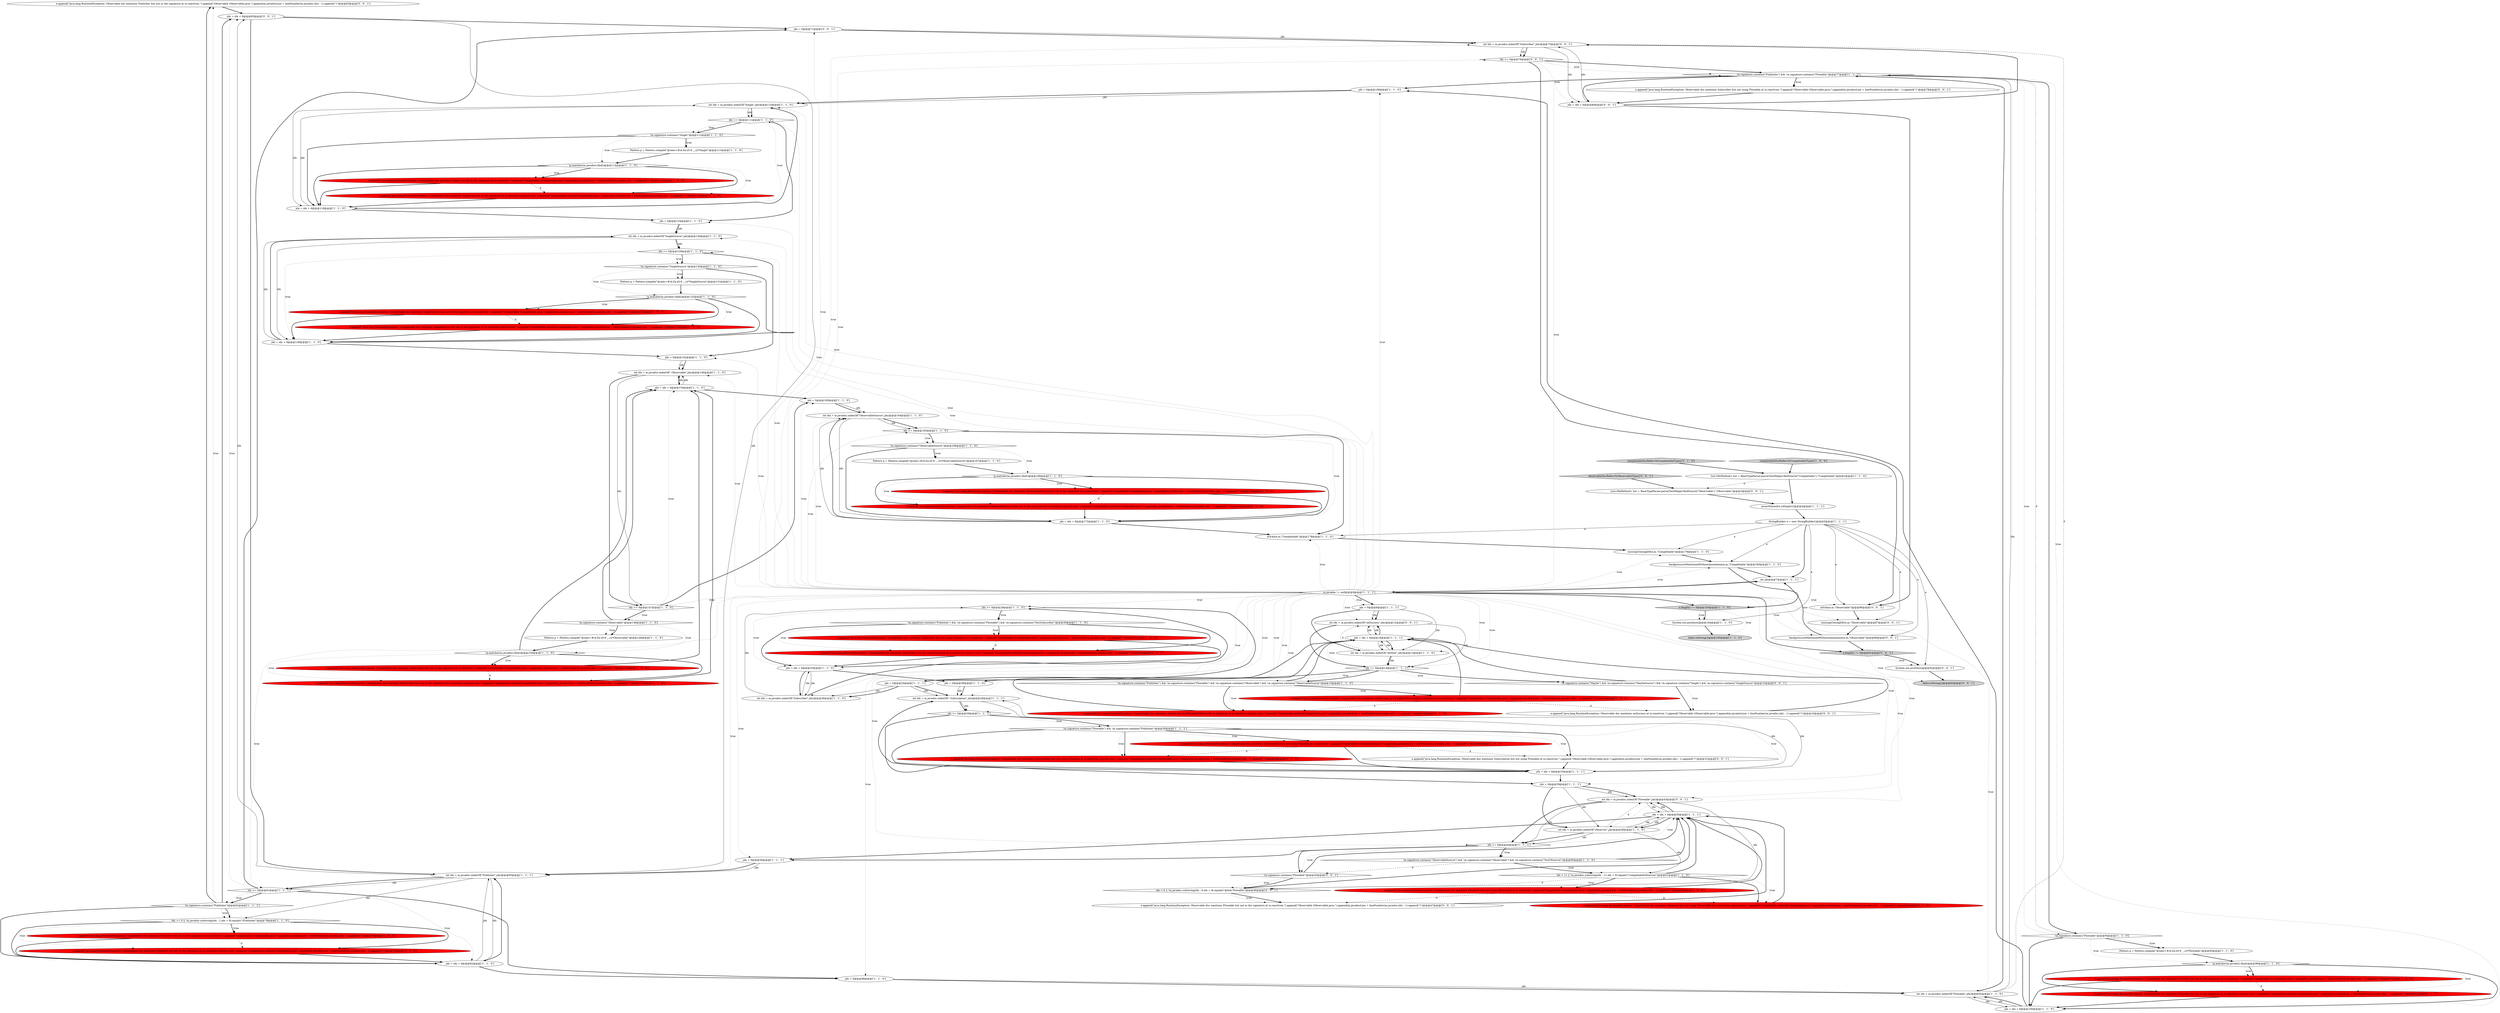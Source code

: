 digraph {
114 [style = filled, label = "e.append(\"java.lang.RuntimeException: Observable doc mentions Publisher but not in the signature at io.reactivex.\").append(\"Observable (Observable.java:\").append(m.javadocLine + lineNumber(m.javadoc,idx) - 1).append(\")\")@@@63@@@['0', '0', '1']", fillcolor = white, shape = ellipse image = "AAA0AAABBB3BBB"];
49 [style = filled, label = "int idx = m.javadoc.indexOf(\"SingleSource\",jdx)@@@128@@@['1', '1', '0']", fillcolor = white, shape = ellipse image = "AAA0AAABBB1BBB"];
40 [style = filled, label = "idx >= 0@@@111@@@['1', '1', '0']", fillcolor = white, shape = diamond image = "AAA0AAABBB1BBB"];
65 [style = filled, label = "missingClosingDD(e,m,\"Completable\")@@@179@@@['1', '1', '0']", fillcolor = white, shape = ellipse image = "AAA0AAABBB1BBB"];
79 [style = filled, label = "StringBuilder e = new StringBuilder()@@@5@@@['1', '1', '1']", fillcolor = white, shape = ellipse image = "AAA0AAABBB1BBB"];
63 [style = filled, label = "e.append(\"java.lang.RuntimeException: Completable doc mentions ObservableSource but not in the signature at io.reactivex.\").append(\"Completable (Completable.java:\").append(m.javadocLine + lineNumber(m.javadoc,idx) - 1).append(\")\")@@@169@@@['1', '0', '0']", fillcolor = red, shape = ellipse image = "AAA1AAABBB1BBB"];
62 [style = filled, label = "Pattern p = Pattern.compile(\"@see\s+#(A-Za-z0-9 _.,()(*Single\")@@@113@@@['1', '1', '0']", fillcolor = white, shape = ellipse image = "AAA0AAABBB1BBB"];
61 [style = filled, label = "jdx = 0@@@56@@@['1', '1', '1']", fillcolor = white, shape = ellipse image = "AAA0AAABBB1BBB"];
21 [style = filled, label = "e.append(\"java.lang.RuntimeException: Completable doc mentions Flowable but not in the signature at io.reactivex.\").append(\"Completable (Completable.java:\").append(m.javadocLine + lineNumber(m.javadoc,idx) - 1).append(\")\")@@@97@@@['1', '0', '0']", fillcolor = red, shape = ellipse image = "AAA1AAABBB1BBB"];
44 [style = filled, label = "idx >= 0@@@165@@@['1', '1', '0']", fillcolor = white, shape = diamond image = "AAA0AAABBB1BBB"];
68 [style = filled, label = "jdx = idx + 6@@@33@@@['1', '1', '1']", fillcolor = white, shape = ellipse image = "AAA0AAABBB1BBB"];
83 [style = filled, label = "int idx = m.javadoc.indexOf(\"Single\",jdx)@@@110@@@['1', '1', '0']", fillcolor = white, shape = ellipse image = "AAA0AAABBB1BBB"];
116 [style = filled, label = "List<RxMethod> list = BaseTypeParser.parse(TestHelper.findSource(\"Observable\"),\"Observable\")@@@3@@@['0', '0', '1']", fillcolor = white, shape = ellipse image = "AAA0AAABBB3BBB"];
85 [style = filled, label = "e.append(\"java.lang.RuntimeException: Completable doc mentions Subscription but not using Flowable at io.reactivex.rxjava3.core.\").append(\"Completable.method(Completable.java:\").append(m.javadocLine + lineNumber(m.javadoc,idx) - 1).append(\")\")@@@46@@@['0', '1', '0']", fillcolor = red, shape = ellipse image = "AAA1AAABBB2BBB"];
77 [style = filled, label = "!p.matcher(m.javadoc).find()@@@132@@@['1', '1', '0']", fillcolor = white, shape = diamond image = "AAA0AAABBB1BBB"];
94 [style = filled, label = "e.append(\"java.lang.RuntimeException: Completable doc mentions SingleSource but not in the signature at io.reactivex.rxjava3.core.\").append(\"Completable.method(Completable.java:\").append(m.javadocLine + lineNumber(m.javadoc,idx) - 1).append(\")\")@@@133@@@['0', '1', '0']", fillcolor = red, shape = ellipse image = "AAA1AAABBB2BBB"];
71 [style = filled, label = "jdx = idx + 6@@@18@@@['1', '1', '1']", fillcolor = white, shape = ellipse image = "AAA0AAABBB1BBB"];
20 [style = filled, label = "Pattern p = Pattern.compile(\"@see\s+#(A-Za-z0-9 _.,()(*Flowable\")@@@95@@@['1', '1', '0']", fillcolor = white, shape = ellipse image = "AAA0AAABBB1BBB"];
66 [style = filled, label = "e.append(\"java.lang.RuntimeException: Completable doc mentions Single but not in the signature at io.reactivex.\").append(\"Completable (Completable.java:\").append(m.javadocLine + lineNumber(m.javadoc,idx) - 1).append(\")\")@@@115@@@['1', '0', '0']", fillcolor = red, shape = ellipse image = "AAA1AAABBB1BBB"];
99 [style = filled, label = "missingClosingDD(e,m,\"Observable\")@@@87@@@['0', '0', '1']", fillcolor = white, shape = ellipse image = "AAA0AAABBB3BBB"];
34 [style = filled, label = "idx < 11 || !m.javadoc.substring(idx - 11,idx + 8).equals(\"CompletableObserver\")@@@61@@@['1', '1', '0']", fillcolor = white, shape = diamond image = "AAA0AAABBB1BBB"];
29 [style = filled, label = "!m.signature.contains(\"Publisher\") && !m.signature.contains(\"Flowable\")@@@77@@@['1', '1', '1']", fillcolor = white, shape = diamond image = "AAA0AAABBB1BBB"];
100 [style = filled, label = "int idx = m.javadoc.indexOf(\"Subscriber\",jdx)@@@75@@@['0', '0', '1']", fillcolor = white, shape = ellipse image = "AAA0AAABBB3BBB"];
104 [style = filled, label = "jdx = idx + 6@@@65@@@['0', '0', '1']", fillcolor = white, shape = ellipse image = "AAA0AAABBB3BBB"];
111 [style = filled, label = "int idx = m.javadoc.indexOf(\"onSuccess\",jdx)@@@13@@@['0', '0', '1']", fillcolor = white, shape = ellipse image = "AAA0AAABBB3BBB"];
91 [style = filled, label = "e.append(\"java.lang.RuntimeException: Completable doc mentions ObservableSource but not in the signature at io.reactivex.rxjava3.core.\").append(\"Completable.method(Completable.java:\").append(m.javadocLine + lineNumber(m.javadoc,idx) - 1).append(\")\")@@@169@@@['0', '1', '0']", fillcolor = red, shape = ellipse image = "AAA1AAABBB2BBB"];
11 [style = filled, label = "e.append(\"java.lang.RuntimeException: Completable doc mentions Observer but not using Observable at io.reactivex.\").append(\"Completable (Completable.java:\").append(m.javadocLine + lineNumber(m.javadoc,idx) - 1).append(\")\")@@@62@@@['1', '0', '0']", fillcolor = red, shape = ellipse image = "AAA1AAABBB1BBB"];
103 [style = filled, label = "!m.signature.contains(\"Flowable\")@@@45@@@['0', '0', '1']", fillcolor = white, shape = diamond image = "AAA0AAABBB3BBB"];
45 [style = filled, label = "System.out.println(e)@@@184@@@['1', '1', '0']", fillcolor = white, shape = ellipse image = "AAA0AAABBB1BBB"];
60 [style = filled, label = "!p.matcher(m.javadoc).find()@@@96@@@['1', '1', '0']", fillcolor = white, shape = diamond image = "AAA0AAABBB1BBB"];
59 [style = filled, label = "jdx = idx + 6@@@50@@@['1', '1', '1']", fillcolor = white, shape = ellipse image = "AAA0AAABBB1BBB"];
58 [style = filled, label = "jdx = idx + 6@@@154@@@['1', '1', '0']", fillcolor = white, shape = ellipse image = "AAA0AAABBB1BBB"];
47 [style = filled, label = "assertFalse(list.isEmpty())@@@4@@@['1', '1', '1']", fillcolor = white, shape = ellipse image = "AAA0AAABBB1BBB"];
98 [style = filled, label = "int idx = m.javadoc.indexOf(\"Flowable\",jdx)@@@43@@@['0', '0', '1']", fillcolor = white, shape = ellipse image = "AAA0AAABBB3BBB"];
105 [style = filled, label = "!m.signature.contains(\"Maybe\") && !m.signature.contains(\"MaybeSource\") && !m.signature.contains(\"Single\") && !m.signature.contains(\"SingleSource\")@@@15@@@['0', '0', '1']", fillcolor = white, shape = diamond image = "AAA0AAABBB3BBB"];
30 [style = filled, label = "!m.signature.contains(\"ObservableSource\")@@@166@@@['1', '1', '0']", fillcolor = white, shape = diamond image = "AAA0AAABBB1BBB"];
31 [style = filled, label = "!m.signature.contains(\"ObservableSource\") && !m.signature.contains(\"Observable\") && !m.signature.contains(\"TestObserver\")@@@60@@@['1', '1', '0']", fillcolor = white, shape = diamond image = "AAA0AAABBB1BBB"];
25 [style = filled, label = "jdx = 0@@@106@@@['1', '1', '0']", fillcolor = white, shape = ellipse image = "AAA0AAABBB1BBB"];
89 [style = filled, label = "completableDocRefersToCompletableTypes['0', '1', '0']", fillcolor = lightgray, shape = diamond image = "AAA0AAABBB2BBB"];
9 [style = filled, label = "jdx = idx + 6@@@172@@@['1', '1', '0']", fillcolor = white, shape = ellipse image = "AAA0AAABBB1BBB"];
43 [style = filled, label = "int idx = m.javadoc.indexOf(\"Subscriber\",jdx)@@@28@@@['1', '1', '0']", fillcolor = white, shape = ellipse image = "AAA0AAABBB1BBB"];
1 [style = filled, label = "idx == 0 || !m.javadoc.substring(idx - 1,idx + 9).equals(\"(Publisher\")@@@78@@@['1', '1', '0']", fillcolor = white, shape = diamond image = "AAA0AAABBB1BBB"];
69 [style = filled, label = "m.javadoc != null@@@8@@@['1', '1', '1']", fillcolor = white, shape = diamond image = "AAA0AAABBB1BBB"];
15 [style = filled, label = "idx >= 0@@@14@@@['1', '1', '1']", fillcolor = white, shape = diamond image = "AAA0AAABBB1BBB"];
80 [style = filled, label = "int jdx@@@7@@@['1', '1', '1']", fillcolor = white, shape = ellipse image = "AAA0AAABBB1BBB"];
56 [style = filled, label = "!m.signature.contains(\"Flowable\")@@@94@@@['1', '1', '0']", fillcolor = white, shape = diamond image = "AAA0AAABBB1BBB"];
112 [style = filled, label = "idx >= 0@@@76@@@['0', '0', '1']", fillcolor = white, shape = diamond image = "AAA0AAABBB3BBB"];
87 [style = filled, label = "e.append(\"java.lang.RuntimeException: Completable doc mentions Subscriber but not using Flowable at io.reactivex.rxjava3.core.\").append(\"Completable.method(Completable.java:\").append(m.javadocLine + lineNumber(m.javadoc,idx) - 1).append(\")\")@@@31@@@['0', '1', '0']", fillcolor = red, shape = ellipse image = "AAA1AAABBB2BBB"];
8 [style = filled, label = "Pattern p = Pattern.compile(\"@see\s+#(A-Za-z0-9 _.,()(*ObservableSource\")@@@167@@@['1', '1', '0']", fillcolor = white, shape = ellipse image = "AAA0AAABBB1BBB"];
22 [style = filled, label = "jdx = 0@@@124@@@['1', '1', '0']", fillcolor = white, shape = ellipse image = "AAA0AAABBB1BBB"];
28 [style = filled, label = "int idx = m.javadoc.indexOf(\"Observer\",jdx)@@@58@@@['1', '1', '0']", fillcolor = white, shape = ellipse image = "AAA0AAABBB1BBB"];
75 [style = filled, label = "e.append(\"java.lang.RuntimeException: Completable doc mentions onNext but no Flowable/Observable in signature at io.reactivex.\").append(\"Completable (Completable.java:\").append(m.javadocLine + lineNumber(m.javadoc,idx) - 1).append(\")\")@@@16@@@['1', '0', '0']", fillcolor = red, shape = ellipse image = "AAA1AAABBB1BBB"];
76 [style = filled, label = "List<RxMethod> list = BaseTypeParser.parse(TestHelper.findSource(\"Completable\"),\"Completable\")@@@3@@@['1', '1', '0']", fillcolor = white, shape = ellipse image = "AAA0AAABBB1BBB"];
74 [style = filled, label = "jdx = idx + 6@@@100@@@['1', '1', '0']", fillcolor = white, shape = ellipse image = "AAA0AAABBB1BBB"];
81 [style = filled, label = "e.append(\"java.lang.RuntimeException: Completable doc mentions Subscription but not using Flowable at io.reactivex.\").append(\"Completable (Completable.java:\").append(m.javadocLine + lineNumber(m.javadoc,idx) - 1).append(\")\")@@@46@@@['1', '0', '0']", fillcolor = red, shape = ellipse image = "AAA1AAABBB1BBB"];
72 [style = filled, label = "jdx = 0@@@88@@@['1', '1', '0']", fillcolor = white, shape = ellipse image = "AAA0AAABBB1BBB"];
27 [style = filled, label = "int idx = m.javadoc.indexOf(\"ObservableSource\",jdx)@@@164@@@['1', '1', '0']", fillcolor = white, shape = ellipse image = "AAA0AAABBB1BBB"];
55 [style = filled, label = "idx >= 0@@@29@@@['1', '1', '1']", fillcolor = white, shape = diamond image = "AAA0AAABBB1BBB"];
39 [style = filled, label = "jdx = 0@@@24@@@['1', '1', '1']", fillcolor = white, shape = ellipse image = "AAA0AAABBB1BBB"];
64 [style = filled, label = "int idx = m.javadoc.indexOf(\"Flowable\",jdx)@@@92@@@['1', '1', '0']", fillcolor = white, shape = ellipse image = "AAA0AAABBB1BBB"];
109 [style = filled, label = "jdx = idx + 6@@@80@@@['0', '0', '1']", fillcolor = white, shape = ellipse image = "AAA0AAABBB3BBB"];
46 [style = filled, label = "jdx = 0@@@9@@@['1', '1', '1']", fillcolor = white, shape = ellipse image = "AAA0AAABBB1BBB"];
82 [style = filled, label = "!m.signature.contains(\"Observable\")@@@148@@@['1', '1', '0']", fillcolor = white, shape = diamond image = "AAA0AAABBB1BBB"];
86 [style = filled, label = "e.append(\"java.lang.RuntimeException: Completable doc mentions Observer but not using Observable at io.reactivex.rxjava3.core.\").append(\"Completable.method(Completable.java:\").append(m.javadocLine + lineNumber(m.javadoc,idx) - 1).append(\")\")@@@62@@@['0', '1', '0']", fillcolor = red, shape = ellipse image = "AAA1AAABBB2BBB"];
6 [style = filled, label = "jdx = 0@@@142@@@['1', '1', '0']", fillcolor = white, shape = ellipse image = "AAA0AAABBB1BBB"];
42 [style = filled, label = "idx >= 0@@@129@@@['1', '1', '0']", fillcolor = white, shape = diamond image = "AAA0AAABBB1BBB"];
73 [style = filled, label = "jdx = 0@@@160@@@['1', '1', '0']", fillcolor = white, shape = ellipse image = "AAA0AAABBB1BBB"];
95 [style = filled, label = "e.append(\"java.lang.RuntimeException: Observable doc mentions Subscription but not using Flowable at io.reactivex.\").append(\"Observable (Observable.java:\").append(m.javadocLine + lineNumber(m.javadoc,idx) - 1).append(\")\")@@@31@@@['0', '0', '1']", fillcolor = white, shape = ellipse image = "AAA0AAABBB3BBB"];
106 [style = filled, label = "e.length() != 0@@@91@@@['0', '0', '1']", fillcolor = lightgray, shape = diamond image = "AAA0AAABBB3BBB"];
78 [style = filled, label = "jdx = 0@@@39@@@['1', '1', '0']", fillcolor = white, shape = ellipse image = "AAA0AAABBB1BBB"];
36 [style = filled, label = "e.append(\"java.lang.RuntimeException: Completable doc mentions Observable but not in the signature at io.reactivex.\").append(\"Completable (Completable.java:\").append(m.javadocLine + lineNumber(m.javadoc,idx) - 1).append(\")\")@@@151@@@['1', '0', '0']", fillcolor = red, shape = ellipse image = "AAA1AAABBB1BBB"];
3 [style = filled, label = "!m.signature.contains(\"Publisher\") && !m.signature.contains(\"Flowable\") && !m.signature.contains(\"Observable\") && !m.signature.contains(\"ObservableSource\")@@@15@@@['1', '1', '0']", fillcolor = white, shape = diamond image = "AAA0AAABBB1BBB"];
41 [style = filled, label = "!m.signature.contains(\"SingleSource\")@@@130@@@['1', '1', '0']", fillcolor = white, shape = diamond image = "AAA0AAABBB1BBB"];
113 [style = filled, label = "System.out.println(e)@@@92@@@['0', '0', '1']", fillcolor = white, shape = ellipse image = "AAA0AAABBB3BBB"];
53 [style = filled, label = "idx >= 0@@@61@@@['1', '1', '1']", fillcolor = white, shape = diamond image = "AAA0AAABBB1BBB"];
12 [style = filled, label = "backpressureMentionedWithoutAnnotation(e,m,\"Completable\")@@@180@@@['1', '1', '0']", fillcolor = white, shape = ellipse image = "AAA0AAABBB1BBB"];
10 [style = filled, label = "e.append(\"java.lang.RuntimeException: Completable doc mentions Subscriber but not using Flowable at io.reactivex.\").append(\"Completable (Completable.java:\").append(m.javadocLine + lineNumber(m.javadoc,idx) - 1).append(\")\")@@@31@@@['1', '0', '0']", fillcolor = red, shape = ellipse image = "AAA1AAABBB1BBB"];
54 [style = filled, label = "int idx = m.javadoc.indexOf(\"onNext\",jdx)@@@13@@@['1', '1', '0']", fillcolor = white, shape = ellipse image = "AAA0AAABBB1BBB"];
50 [style = filled, label = "!m.signature.contains(\"Publisher\")@@@62@@@['1', '1', '1']", fillcolor = white, shape = diamond image = "AAA0AAABBB1BBB"];
108 [style = filled, label = "jdx = 0@@@71@@@['0', '0', '1']", fillcolor = white, shape = ellipse image = "AAA0AAABBB3BBB"];
84 [style = filled, label = "e.append(\"java.lang.RuntimeException: Completable doc mentions Publisher but not in the signature at io.reactivex.rxjava3.core.\").append(\"Completable.method(Completable.java:\").append(m.javadocLine + lineNumber(m.javadoc,idx) - 1).append(\")\")@@@79@@@['0', '1', '0']", fillcolor = red, shape = ellipse image = "AAA1AAABBB2BBB"];
23 [style = filled, label = "e.append(\"java.lang.RuntimeException: Completable doc mentions SingleSource but not in the signature at io.reactivex.\").append(\"Completable (Completable.java:\").append(m.javadocLine + lineNumber(m.javadoc,idx) - 1).append(\")\")@@@133@@@['1', '0', '0']", fillcolor = red, shape = ellipse image = "AAA1AAABBB1BBB"];
14 [style = filled, label = "int idx = m.javadoc.indexOf(\" Observable\",jdx)@@@146@@@['1', '1', '0']", fillcolor = white, shape = ellipse image = "AAA0AAABBB1BBB"];
70 [style = filled, label = "Pattern p = Pattern.compile(\"@see\s+#(A-Za-z0-9 _.,()(*Observable\")@@@149@@@['1', '1', '0']", fillcolor = white, shape = ellipse image = "AAA0AAABBB1BBB"];
7 [style = filled, label = "jdx = idx + 6@@@136@@@['1', '1', '0']", fillcolor = white, shape = ellipse image = "AAA0AAABBB1BBB"];
2 [style = filled, label = "int idx = m.javadoc.indexOf(\" Subscription\",jdx)@@@28@@@['1', '1', '1']", fillcolor = white, shape = ellipse image = "AAA0AAABBB1BBB"];
92 [style = filled, label = "e.append(\"java.lang.RuntimeException: Completable doc mentions Observable but not in the signature at io.reactivex.rxjava3.core.\").append(\"Completable.method(Completable.java:\").append(m.javadocLine + lineNumber(m.javadoc,idx) - 1).append(\")\")@@@151@@@['0', '1', '0']", fillcolor = red, shape = ellipse image = "AAA1AAABBB2BBB"];
107 [style = filled, label = "e.append(\"java.lang.RuntimeException: Observable doc mentions Flowable but not in the signature at io.reactivex.\").append(\"Observable (Observable.java:\").append(m.javadocLine + lineNumber(m.javadoc,idx) - 1).append(\")\")@@@47@@@['0', '0', '1']", fillcolor = white, shape = ellipse image = "AAA0AAABBB3BBB"];
0 [style = filled, label = "int idx = m.javadoc.indexOf(\"Publisher\",jdx)@@@60@@@['1', '1', '1']", fillcolor = white, shape = ellipse image = "AAA0AAABBB1BBB"];
19 [style = filled, label = "!m.signature.contains(\"Publisher\") && !m.signature.contains(\"Flowable\") && !m.signature.contains(\"TestSubscriber\")@@@30@@@['1', '1', '0']", fillcolor = white, shape = diamond image = "AAA0AAABBB1BBB"];
67 [style = filled, label = "!m.signature.contains(\"Flowable\") && !m.signature.contains(\"Publisher\")@@@30@@@['1', '1', '1']", fillcolor = white, shape = diamond image = "AAA0AAABBB1BBB"];
52 [style = filled, label = "e.append(\"java.lang.RuntimeException: Completable doc mentions Publisher but not in the signature at io.reactivex.\").append(\"Completable (Completable.java:\").append(m.javadocLine + lineNumber(m.javadoc,idx) - 1).append(\")\")@@@79@@@['1', '0', '0']", fillcolor = red, shape = ellipse image = "AAA1AAABBB1BBB"];
51 [style = filled, label = "aOrAn(e,m,\"Completable\")@@@178@@@['1', '1', '0']", fillcolor = white, shape = ellipse image = "AAA0AAABBB1BBB"];
117 [style = filled, label = "aOrAn(e,m,\"Observable\")@@@86@@@['0', '0', '1']", fillcolor = white, shape = ellipse image = "AAA0AAABBB3BBB"];
88 [style = filled, label = "e.append(\"java.lang.RuntimeException: Completable doc mentions onNext but no Flowable/Observable in signature at io.reactivex.rxjava3.core.\").append(\"Completable.method(Completable.java:\").append(m.javadocLine + lineNumber(m.javadoc,idx) - 1).append(\")\")@@@16@@@['0', '1', '0']", fillcolor = red, shape = ellipse image = "AAA1AAABBB2BBB"];
110 [style = filled, label = "e.append(\"java.lang.RuntimeException: Observable doc mentions Subscriber but not using Flowable at io.reactivex.\").append(\"Observable (Observable.java:\").append(m.javadocLine + lineNumber(m.javadoc,idx) - 1).append(\")\")@@@78@@@['0', '0', '1']", fillcolor = white, shape = ellipse image = "AAA0AAABBB3BBB"];
90 [style = filled, label = "e.append(\"java.lang.RuntimeException: Completable doc mentions Single but not in the signature at io.reactivex.rxjava3.core.\").append(\"Completable.method(Completable.java:\").append(m.javadocLine + lineNumber(m.javadoc,idx) - 1).append(\")\")@@@115@@@['0', '1', '0']", fillcolor = red, shape = ellipse image = "AAA1AAABBB2BBB"];
18 [style = filled, label = "jdx = idx + 6@@@118@@@['1', '1', '0']", fillcolor = white, shape = ellipse image = "AAA0AAABBB1BBB"];
16 [style = filled, label = "jdx = idx + 6@@@33@@@['1', '1', '0']", fillcolor = white, shape = ellipse image = "AAA0AAABBB1BBB"];
35 [style = filled, label = "jdx = idx + 6@@@82@@@['1', '1', '0']", fillcolor = white, shape = ellipse image = "AAA0AAABBB1BBB"];
37 [style = filled, label = "completableDocRefersToCompletableTypes['1', '0', '0']", fillcolor = lightgray, shape = diamond image = "AAA0AAABBB1BBB"];
4 [style = filled, label = "Pattern p = Pattern.compile(\"@see\s+#(A-Za-z0-9 _.,()(*SingleSource\")@@@131@@@['1', '1', '0']", fillcolor = white, shape = ellipse image = "AAA0AAABBB1BBB"];
48 [style = filled, label = "!p.matcher(m.javadoc).find()@@@168@@@['1', '1', '0']", fillcolor = white, shape = diamond image = "AAA0AAABBB1BBB"];
96 [style = filled, label = "backpressureMentionedWithoutAnnotation(e,m,\"Observable\")@@@88@@@['0', '0', '1']", fillcolor = white, shape = ellipse image = "AAA0AAABBB3BBB"];
17 [style = filled, label = "!p.matcher(m.javadoc).find()@@@114@@@['1', '1', '0']", fillcolor = white, shape = diamond image = "AAA0AAABBB1BBB"];
33 [style = filled, label = "jdx = 0@@@39@@@['1', '1', '1']", fillcolor = white, shape = ellipse image = "AAA0AAABBB1BBB"];
97 [style = filled, label = "e.append(\"java.lang.RuntimeException: Observable doc mentions onSuccess at io.reactivex.\").append(\"Observable (Observable.java:\").append(m.javadocLine + lineNumber(m.javadoc,idx) - 1).append(\")\")@@@16@@@['0', '0', '1']", fillcolor = white, shape = ellipse image = "AAA0AAABBB3BBB"];
24 [style = filled, label = "!p.matcher(m.javadoc).find()@@@150@@@['1', '1', '0']", fillcolor = white, shape = diamond image = "AAA0AAABBB1BBB"];
38 [style = filled, label = "e.length() != 0@@@183@@@['1', '1', '0']", fillcolor = lightgray, shape = diamond image = "AAA0AAABBB1BBB"];
115 [style = filled, label = "idx < 6 || !m.javadoc.substring(idx - 6,idx + 8).equals(\"@link Flowable\")@@@46@@@['0', '0', '1']", fillcolor = white, shape = diamond image = "AAA0AAABBB3BBB"];
102 [style = filled, label = "observableDocRefersToObservableTypes['0', '0', '1']", fillcolor = lightgray, shape = diamond image = "AAA0AAABBB3BBB"];
26 [style = filled, label = "idx >= 0@@@44@@@['1', '1', '1']", fillcolor = white, shape = diamond image = "AAA0AAABBB1BBB"];
5 [style = filled, label = "idx >= 0@@@147@@@['1', '1', '0']", fillcolor = white, shape = diamond image = "AAA0AAABBB1BBB"];
32 [style = filled, label = "!m.signature.contains(\"Single\")@@@112@@@['1', '1', '0']", fillcolor = white, shape = diamond image = "AAA0AAABBB1BBB"];
101 [style = filled, label = "fail(e.toString())@@@93@@@['0', '0', '1']", fillcolor = lightgray, shape = ellipse image = "AAA0AAABBB3BBB"];
93 [style = filled, label = "e.append(\"java.lang.RuntimeException: Completable doc mentions Flowable but not in the signature at io.reactivex.rxjava3.core.\").append(\"Completable.method(Completable.java:\").append(m.javadocLine + lineNumber(m.javadoc,idx) - 1).append(\")\")@@@97@@@['0', '1', '0']", fillcolor = red, shape = ellipse image = "AAA1AAABBB2BBB"];
57 [style = filled, label = "idx >= 0@@@29@@@['1', '1', '0']", fillcolor = white, shape = diamond image = "AAA0AAABBB1BBB"];
13 [style = filled, label = "fail(e.toString())@@@185@@@['1', '1', '0']", fillcolor = lightgray, shape = ellipse image = "AAA0AAABBB1BBB"];
29->110 [style = dotted, label="true"];
42->41 [style = bold, label=""];
53->35 [style = dotted, label="true"];
112->117 [style = bold, label=""];
92->58 [style = bold, label=""];
7->49 [style = solid, label="jdx"];
7->49 [style = bold, label=""];
35->0 [style = solid, label="jdx"];
18->22 [style = bold, label=""];
29->110 [style = bold, label=""];
31->34 [style = dotted, label="true"];
16->43 [style = bold, label=""];
26->61 [style = bold, label=""];
32->17 [style = dotted, label="true"];
112->109 [style = dotted, label="true"];
48->91 [style = bold, label=""];
57->19 [style = dotted, label="true"];
69->83 [style = dotted, label="true"];
67->95 [style = bold, label=""];
33->28 [style = bold, label=""];
65->12 [style = bold, label=""];
77->23 [style = dotted, label="true"];
69->73 [style = dotted, label="true"];
1->35 [style = bold, label=""];
38->45 [style = bold, label=""];
69->2 [style = dotted, label="true"];
16->78 [style = bold, label=""];
5->73 [style = bold, label=""];
108->100 [style = bold, label=""];
15->105 [style = dotted, label="true"];
34->59 [style = bold, label=""];
17->66 [style = bold, label=""];
83->40 [style = solid, label="idx"];
81->68 [style = bold, label=""];
19->87 [style = bold, label=""];
3->71 [style = bold, label=""];
79->96 [style = solid, label="e"];
7->6 [style = bold, label=""];
49->42 [style = solid, label="idx"];
31->103 [style = dashed, label="0"];
69->6 [style = dotted, label="true"];
69->29 [style = dotted, label="true"];
58->14 [style = solid, label="jdx"];
109->117 [style = bold, label=""];
69->27 [style = dotted, label="true"];
34->115 [style = dashed, label="0"];
56->60 [style = dotted, label="true"];
108->100 [style = solid, label="jdx"];
9->27 [style = bold, label=""];
55->67 [style = dotted, label="true"];
93->74 [style = bold, label=""];
39->2 [style = bold, label=""];
40->32 [style = bold, label=""];
71->111 [style = bold, label=""];
116->47 [style = bold, label=""];
69->111 [style = dotted, label="true"];
50->35 [style = bold, label=""];
68->2 [style = solid, label="jdx"];
100->112 [style = solid, label="idx"];
114->104 [style = bold, label=""];
24->36 [style = dotted, label="true"];
112->29 [style = dotted, label="true"];
41->77 [style = dotted, label="true"];
29->56 [style = dotted, label="true"];
84->35 [style = bold, label=""];
43->57 [style = bold, label=""];
41->7 [style = bold, label=""];
36->92 [style = dashed, label="0"];
99->96 [style = bold, label=""];
15->71 [style = dotted, label="true"];
71->111 [style = solid, label="jdx"];
48->9 [style = bold, label=""];
79->99 [style = solid, label="e"];
45->13 [style = bold, label=""];
79->65 [style = solid, label="e"];
91->9 [style = bold, label=""];
104->0 [style = solid, label="jdx"];
111->15 [style = bold, label=""];
115->59 [style = bold, label=""];
79->117 [style = solid, label="e"];
95->68 [style = bold, label=""];
42->6 [style = bold, label=""];
67->85 [style = bold, label=""];
15->39 [style = bold, label=""];
68->2 [style = bold, label=""];
6->14 [style = solid, label="jdx"];
35->72 [style = bold, label=""];
80->69 [style = bold, label=""];
56->20 [style = bold, label=""];
69->40 [style = dotted, label="true"];
69->106 [style = bold, label=""];
69->54 [style = dotted, label="true"];
73->27 [style = bold, label=""];
69->46 [style = bold, label=""];
2->68 [style = solid, label="idx"];
27->44 [style = bold, label=""];
74->64 [style = solid, label="jdx"];
77->7 [style = bold, label=""];
39->2 [style = solid, label="jdx"];
44->51 [style = bold, label=""];
52->84 [style = dashed, label="0"];
32->62 [style = bold, label=""];
85->68 [style = bold, label=""];
3->88 [style = bold, label=""];
104->108 [style = bold, label=""];
50->1 [style = dotted, label="true"];
69->53 [style = dotted, label="true"];
26->103 [style = bold, label=""];
102->116 [style = bold, label=""];
105->97 [style = dotted, label="true"];
69->98 [style = dotted, label="true"];
10->87 [style = dashed, label="0"];
69->55 [style = dotted, label="true"];
28->26 [style = solid, label="idx"];
67->85 [style = dotted, label="true"];
49->7 [style = solid, label="idx"];
22->49 [style = solid, label="jdx"];
110->109 [style = bold, label=""];
67->81 [style = dotted, label="true"];
67->95 [style = dotted, label="true"];
83->18 [style = solid, label="idx"];
103->115 [style = dotted, label="true"];
14->5 [style = solid, label="idx"];
69->51 [style = dotted, label="true"];
72->64 [style = bold, label=""];
69->100 [style = dotted, label="true"];
2->55 [style = bold, label=""];
83->40 [style = bold, label=""];
44->30 [style = bold, label=""];
61->0 [style = solid, label="jdx"];
69->28 [style = dotted, label="true"];
11->59 [style = bold, label=""];
54->71 [style = solid, label="idx"];
71->54 [style = bold, label=""];
1->84 [style = dotted, label="true"];
31->59 [style = bold, label=""];
69->22 [style = dotted, label="true"];
75->97 [style = dashed, label="0"];
106->113 [style = dotted, label="true"];
69->12 [style = dotted, label="true"];
79->80 [style = bold, label=""];
57->19 [style = bold, label=""];
34->11 [style = dotted, label="true"];
19->10 [style = bold, label=""];
105->71 [style = bold, label=""];
30->9 [style = bold, label=""];
115->107 [style = bold, label=""];
47->79 [style = bold, label=""];
109->100 [style = solid, label="jdx"];
89->76 [style = bold, label=""];
56->29 [style = dashed, label="0"];
59->28 [style = solid, label="jdx"];
3->88 [style = dotted, label="true"];
103->115 [style = bold, label=""];
9->27 [style = solid, label="jdx"];
54->111 [style = dashed, label="0"];
30->8 [style = dotted, label="true"];
38->45 [style = dotted, label="true"];
19->87 [style = dotted, label="true"];
69->65 [style = dotted, label="true"];
69->33 [style = dotted, label="true"];
49->42 [style = bold, label=""];
15->105 [style = bold, label=""];
69->78 [style = dotted, label="true"];
63->9 [style = bold, label=""];
106->101 [style = dotted, label="true"];
69->0 [style = dotted, label="true"];
77->23 [style = bold, label=""];
68->33 [style = bold, label=""];
14->58 [style = solid, label="idx"];
74->64 [style = bold, label=""];
24->92 [style = bold, label=""];
27->9 [style = solid, label="idx"];
81->95 [style = dashed, label="0"];
104->0 [style = bold, label=""];
33->28 [style = solid, label="jdx"];
59->98 [style = solid, label="jdx"];
32->62 [style = dotted, label="true"];
8->48 [style = bold, label=""];
24->36 [style = bold, label=""];
88->71 [style = bold, label=""];
87->16 [style = bold, label=""];
27->44 [style = solid, label="idx"];
0->35 [style = solid, label="idx"];
50->1 [style = bold, label=""];
33->98 [style = bold, label=""];
48->63 [style = bold, label=""];
98->26 [style = solid, label="idx"];
19->10 [style = dotted, label="true"];
69->38 [style = bold, label=""];
64->29 [style = solid, label="idx"];
94->7 [style = bold, label=""];
72->64 [style = solid, label="jdx"];
24->58 [style = bold, label=""];
67->81 [style = bold, label=""];
69->80 [style = bold, label=""];
29->56 [style = bold, label=""];
106->113 [style = bold, label=""];
79->45 [style = solid, label="e"];
58->73 [style = bold, label=""];
23->94 [style = dashed, label="0"];
57->78 [style = bold, label=""];
44->30 [style = dotted, label="true"];
40->22 [style = bold, label=""];
39->43 [style = solid, label="jdx"];
112->29 [style = bold, label=""];
69->99 [style = dotted, label="true"];
97->71 [style = bold, label=""];
44->9 [style = dotted, label="true"];
9->51 [style = bold, label=""];
98->59 [style = solid, label="idx"];
100->112 [style = bold, label=""];
69->44 [style = dotted, label="true"];
26->59 [style = dotted, label="true"];
38->13 [style = dotted, label="true"];
69->96 [style = dotted, label="true"];
76->47 [style = bold, label=""];
60->74 [style = bold, label=""];
22->49 [style = bold, label=""];
98->26 [style = bold, label=""];
15->3 [style = dotted, label="true"];
42->7 [style = dotted, label="true"];
35->0 [style = bold, label=""];
23->7 [style = bold, label=""];
59->28 [style = bold, label=""];
70->24 [style = bold, label=""];
26->103 [style = dotted, label="true"];
37->76 [style = bold, label=""];
18->83 [style = bold, label=""];
98->115 [style = solid, label="idx"];
90->18 [style = bold, label=""];
5->82 [style = bold, label=""];
58->14 [style = bold, label=""];
64->29 [style = bold, label=""];
48->91 [style = dotted, label="true"];
60->93 [style = dotted, label="true"];
115->107 [style = dotted, label="true"];
54->15 [style = bold, label=""];
0->53 [style = solid, label="idx"];
34->86 [style = dotted, label="true"];
74->25 [style = bold, label=""];
19->16 [style = bold, label=""];
53->50 [style = bold, label=""];
69->64 [style = dotted, label="true"];
69->57 [style = dotted, label="true"];
41->4 [style = dotted, label="true"];
53->72 [style = bold, label=""];
69->112 [style = dotted, label="true"];
64->100 [style = dashed, label="0"];
51->65 [style = bold, label=""];
55->67 [style = bold, label=""];
56->74 [style = bold, label=""];
69->25 [style = dotted, label="true"];
14->5 [style = bold, label=""];
18->83 [style = solid, label="jdx"];
28->34 [style = solid, label="idx"];
71->39 [style = bold, label=""];
55->68 [style = dotted, label="true"];
25->83 [style = solid, label="jdx"];
12->80 [style = bold, label=""];
46->111 [style = solid, label="jdx"];
69->117 [style = dotted, label="true"];
1->84 [style = bold, label=""];
16->43 [style = solid, label="jdx"];
17->90 [style = dotted, label="true"];
33->98 [style = solid, label="jdx"];
69->15 [style = dotted, label="true"];
75->88 [style = dashed, label="0"];
107->59 [style = bold, label=""];
60->21 [style = dotted, label="true"];
39->43 [style = bold, label=""];
1->52 [style = dotted, label="true"];
34->11 [style = bold, label=""];
63->91 [style = dashed, label="0"];
43->57 [style = solid, label="idx"];
6->14 [style = bold, label=""];
96->106 [style = bold, label=""];
21->93 [style = dashed, label="0"];
17->66 [style = dotted, label="true"];
66->90 [style = dashed, label="0"];
77->94 [style = dotted, label="true"];
66->18 [style = bold, label=""];
29->109 [style = bold, label=""];
69->39 [style = dotted, label="true"];
109->100 [style = bold, label=""];
79->113 [style = solid, label="e"];
103->59 [style = bold, label=""];
82->70 [style = dotted, label="true"];
56->20 [style = dotted, label="true"];
53->108 [style = bold, label=""];
53->104 [style = dotted, label="true"];
111->15 [style = solid, label="idx"];
40->18 [style = dotted, label="true"];
21->74 [style = bold, label=""];
24->92 [style = dotted, label="true"];
96->80 [style = bold, label=""];
3->75 [style = dotted, label="true"];
17->90 [style = bold, label=""];
69->42 [style = dotted, label="true"];
69->49 [style = dotted, label="true"];
40->32 [style = dotted, label="true"];
2->55 [style = solid, label="idx"];
43->16 [style = solid, label="idx"];
59->61 [style = bold, label=""];
50->104 [style = bold, label=""];
54->15 [style = solid, label="idx"];
0->53 [style = bold, label=""];
0->104 [style = solid, label="idx"];
20->60 [style = bold, label=""];
12->38 [style = bold, label=""];
46->54 [style = bold, label=""];
82->58 [style = bold, label=""];
11->107 [style = dashed, label="0"];
67->68 [style = bold, label=""];
69->5 [style = dotted, label="true"];
69->61 [style = dotted, label="true"];
32->18 [style = bold, label=""];
30->8 [style = bold, label=""];
81->85 [style = dashed, label="0"];
69->43 [style = dotted, label="true"];
69->26 [style = dotted, label="true"];
52->35 [style = bold, label=""];
69->72 [style = dotted, label="true"];
86->59 [style = bold, label=""];
60->21 [style = bold, label=""];
41->4 [style = bold, label=""];
105->97 [style = bold, label=""];
64->74 [style = solid, label="idx"];
0->1 [style = solid, label="idx"];
69->46 [style = dotted, label="true"];
36->58 [style = bold, label=""];
71->54 [style = solid, label="jdx"];
25->83 [style = bold, label=""];
50->114 [style = dotted, label="true"];
61->0 [style = bold, label=""];
60->93 [style = bold, label=""];
62->17 [style = bold, label=""];
3->75 [style = bold, label=""];
117->99 [style = bold, label=""];
59->98 [style = bold, label=""];
1->52 [style = bold, label=""];
77->94 [style = bold, label=""];
78->2 [style = bold, label=""];
111->71 [style = solid, label="idx"];
53->50 [style = dotted, label="true"];
28->26 [style = bold, label=""];
28->98 [style = dashed, label="0"];
34->86 [style = bold, label=""];
15->3 [style = bold, label=""];
31->34 [style = bold, label=""];
42->41 [style = dotted, label="true"];
26->31 [style = dotted, label="true"];
26->31 [style = bold, label=""];
11->86 [style = dashed, label="0"];
10->16 [style = bold, label=""];
4->77 [style = bold, label=""];
82->70 [style = bold, label=""];
79->51 [style = solid, label="e"];
79->12 [style = solid, label="e"];
69->108 [style = dotted, label="true"];
76->116 [style = dashed, label="0"];
5->82 [style = dotted, label="true"];
5->58 [style = dotted, label="true"];
30->48 [style = dotted, label="true"];
28->59 [style = solid, label="idx"];
78->2 [style = solid, label="jdx"];
29->25 [style = bold, label=""];
50->114 [style = bold, label=""];
46->111 [style = bold, label=""];
73->27 [style = solid, label="jdx"];
46->54 [style = solid, label="jdx"];
57->16 [style = dotted, label="true"];
100->109 [style = solid, label="idx"];
113->101 [style = bold, label=""];
29->74 [style = dotted, label="true"];
75->71 [style = bold, label=""];
69->14 [style = dotted, label="true"];
48->63 [style = dotted, label="true"];
82->24 [style = dotted, label="true"];
55->33 [style = bold, label=""];
17->18 [style = bold, label=""];
}
